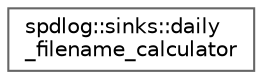 digraph "类继承关系图"
{
 // LATEX_PDF_SIZE
  bgcolor="transparent";
  edge [fontname=Helvetica,fontsize=10,labelfontname=Helvetica,labelfontsize=10];
  node [fontname=Helvetica,fontsize=10,shape=box,height=0.2,width=0.4];
  rankdir="LR";
  Node0 [id="Node000000",label="spdlog::sinks::daily\l_filename_calculator",height=0.2,width=0.4,color="grey40", fillcolor="white", style="filled",URL="$structspdlog_1_1sinks_1_1daily__filename__calculator.html",tooltip=" "];
}

